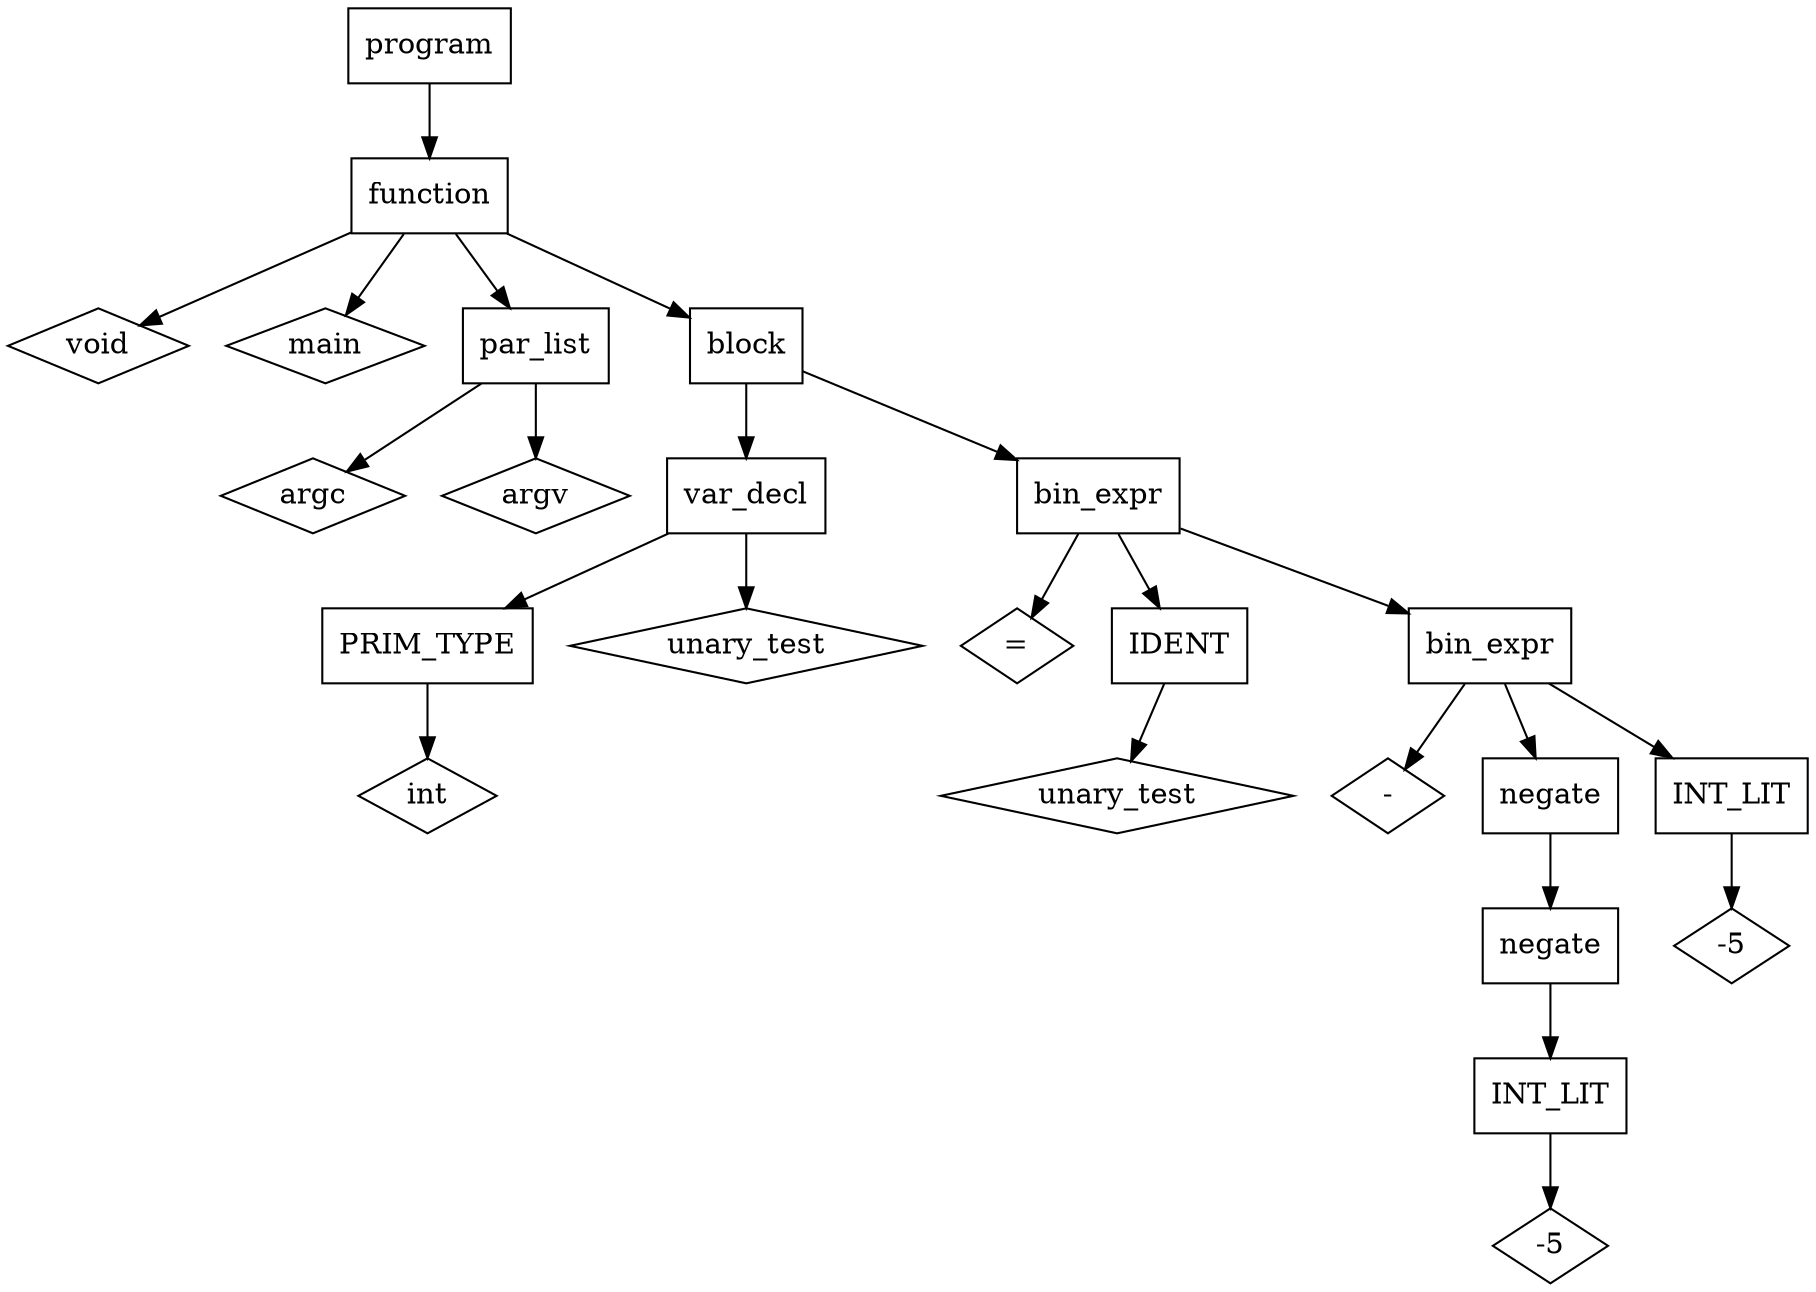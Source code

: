 digraph parse_tree {
    node [shape = box];
    node0 [label = "program"]
    node0 -> node1
    node1 [label = "function"]
    node1 -> node2
    node1 -> node3
    node1 -> node4
    node1 -> node5
    node2 [label = "void", shape = "diamond"]
    node3 [label = "main", shape = "diamond"]
    node4 [label = "par_list"]
    node4 -> node6
    node4 -> node7
    node6 [label = "argc", shape = "diamond"]
    node7 [label = "argv", shape = "diamond"]
    node5 [label = "block"]
    node5 -> node8
    node5 -> node9
    node8 [label = "var_decl"]
    node8 -> node10
    node8 -> node11
    node10 [label = "PRIM_TYPE"]
    node10 -> node12
    node12 [label = "int", shape = "diamond"]
    node11 [label = "unary_test", shape = "diamond"]
    node9 [label = "bin_expr"]
    node9 -> node13
    node9 -> node14
    node9 -> node15
    node13 [label = "=", shape = "diamond"]
    node14 [label = "IDENT"]
    node14 -> node16
    node16 [label = "unary_test", shape = "diamond"]
    node15 [label = "bin_expr"]
    node15 -> node17
    node15 -> node18
    node15 -> node19
    node17 [label = "-", shape = "diamond"]
    node18 [label = "negate"]
    node18 -> node20
    node20 [label = "negate"]
    node20 -> node21
    node21 [label = "INT_LIT"]
    node21 -> node22
    node22 [label = "-5", shape = "diamond"]
    node19 [label = "INT_LIT"]
    node19 -> node23
    node23 [label = "-5", shape = "diamond"]
}
